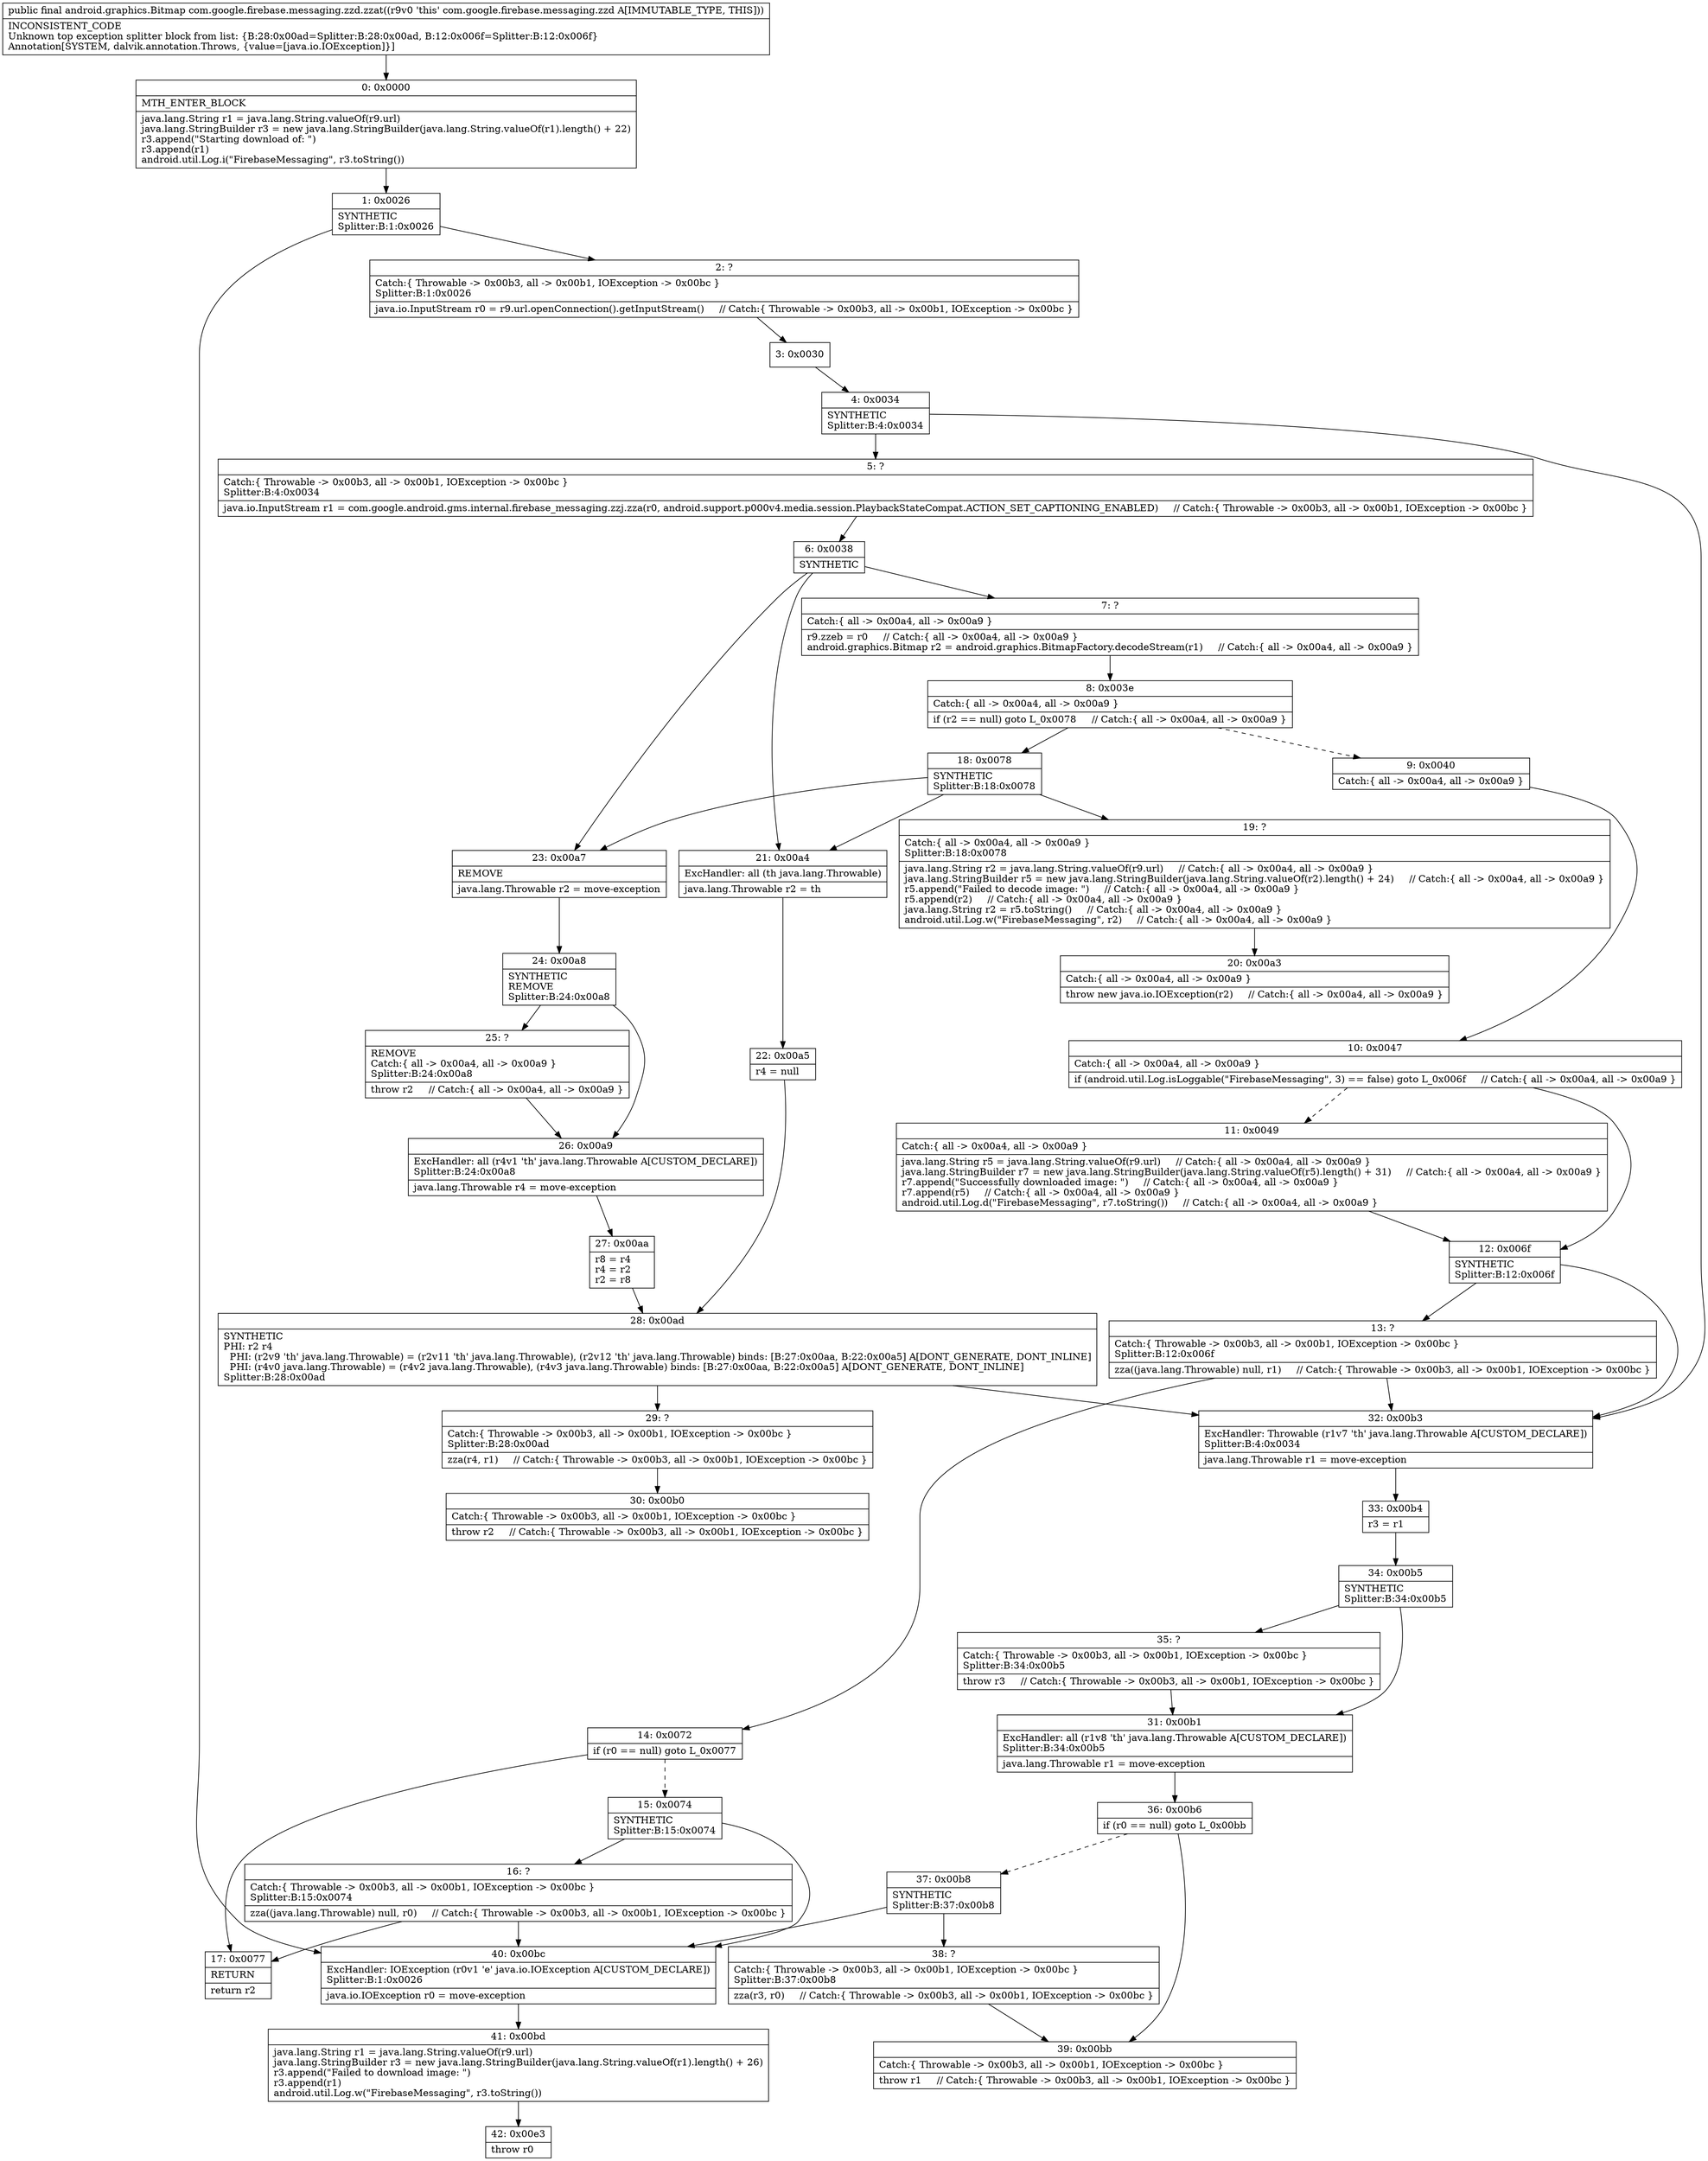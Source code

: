 digraph "CFG forcom.google.firebase.messaging.zzd.zzat()Landroid\/graphics\/Bitmap;" {
Node_0 [shape=record,label="{0\:\ 0x0000|MTH_ENTER_BLOCK\l|java.lang.String r1 = java.lang.String.valueOf(r9.url)\ljava.lang.StringBuilder r3 = new java.lang.StringBuilder(java.lang.String.valueOf(r1).length() + 22)\lr3.append(\"Starting download of: \")\lr3.append(r1)\landroid.util.Log.i(\"FirebaseMessaging\", r3.toString())\l}"];
Node_1 [shape=record,label="{1\:\ 0x0026|SYNTHETIC\lSplitter:B:1:0x0026\l}"];
Node_2 [shape=record,label="{2\:\ ?|Catch:\{ Throwable \-\> 0x00b3, all \-\> 0x00b1, IOException \-\> 0x00bc \}\lSplitter:B:1:0x0026\l|java.io.InputStream r0 = r9.url.openConnection().getInputStream()     \/\/ Catch:\{ Throwable \-\> 0x00b3, all \-\> 0x00b1, IOException \-\> 0x00bc \}\l}"];
Node_3 [shape=record,label="{3\:\ 0x0030}"];
Node_4 [shape=record,label="{4\:\ 0x0034|SYNTHETIC\lSplitter:B:4:0x0034\l}"];
Node_5 [shape=record,label="{5\:\ ?|Catch:\{ Throwable \-\> 0x00b3, all \-\> 0x00b1, IOException \-\> 0x00bc \}\lSplitter:B:4:0x0034\l|java.io.InputStream r1 = com.google.android.gms.internal.firebase_messaging.zzj.zza(r0, android.support.p000v4.media.session.PlaybackStateCompat.ACTION_SET_CAPTIONING_ENABLED)     \/\/ Catch:\{ Throwable \-\> 0x00b3, all \-\> 0x00b1, IOException \-\> 0x00bc \}\l}"];
Node_6 [shape=record,label="{6\:\ 0x0038|SYNTHETIC\l}"];
Node_7 [shape=record,label="{7\:\ ?|Catch:\{ all \-\> 0x00a4, all \-\> 0x00a9 \}\l|r9.zzeb = r0     \/\/ Catch:\{ all \-\> 0x00a4, all \-\> 0x00a9 \}\landroid.graphics.Bitmap r2 = android.graphics.BitmapFactory.decodeStream(r1)     \/\/ Catch:\{ all \-\> 0x00a4, all \-\> 0x00a9 \}\l}"];
Node_8 [shape=record,label="{8\:\ 0x003e|Catch:\{ all \-\> 0x00a4, all \-\> 0x00a9 \}\l|if (r2 == null) goto L_0x0078     \/\/ Catch:\{ all \-\> 0x00a4, all \-\> 0x00a9 \}\l}"];
Node_9 [shape=record,label="{9\:\ 0x0040|Catch:\{ all \-\> 0x00a4, all \-\> 0x00a9 \}\l}"];
Node_10 [shape=record,label="{10\:\ 0x0047|Catch:\{ all \-\> 0x00a4, all \-\> 0x00a9 \}\l|if (android.util.Log.isLoggable(\"FirebaseMessaging\", 3) == false) goto L_0x006f     \/\/ Catch:\{ all \-\> 0x00a4, all \-\> 0x00a9 \}\l}"];
Node_11 [shape=record,label="{11\:\ 0x0049|Catch:\{ all \-\> 0x00a4, all \-\> 0x00a9 \}\l|java.lang.String r5 = java.lang.String.valueOf(r9.url)     \/\/ Catch:\{ all \-\> 0x00a4, all \-\> 0x00a9 \}\ljava.lang.StringBuilder r7 = new java.lang.StringBuilder(java.lang.String.valueOf(r5).length() + 31)     \/\/ Catch:\{ all \-\> 0x00a4, all \-\> 0x00a9 \}\lr7.append(\"Successfully downloaded image: \")     \/\/ Catch:\{ all \-\> 0x00a4, all \-\> 0x00a9 \}\lr7.append(r5)     \/\/ Catch:\{ all \-\> 0x00a4, all \-\> 0x00a9 \}\landroid.util.Log.d(\"FirebaseMessaging\", r7.toString())     \/\/ Catch:\{ all \-\> 0x00a4, all \-\> 0x00a9 \}\l}"];
Node_12 [shape=record,label="{12\:\ 0x006f|SYNTHETIC\lSplitter:B:12:0x006f\l}"];
Node_13 [shape=record,label="{13\:\ ?|Catch:\{ Throwable \-\> 0x00b3, all \-\> 0x00b1, IOException \-\> 0x00bc \}\lSplitter:B:12:0x006f\l|zza((java.lang.Throwable) null, r1)     \/\/ Catch:\{ Throwable \-\> 0x00b3, all \-\> 0x00b1, IOException \-\> 0x00bc \}\l}"];
Node_14 [shape=record,label="{14\:\ 0x0072|if (r0 == null) goto L_0x0077\l}"];
Node_15 [shape=record,label="{15\:\ 0x0074|SYNTHETIC\lSplitter:B:15:0x0074\l}"];
Node_16 [shape=record,label="{16\:\ ?|Catch:\{ Throwable \-\> 0x00b3, all \-\> 0x00b1, IOException \-\> 0x00bc \}\lSplitter:B:15:0x0074\l|zza((java.lang.Throwable) null, r0)     \/\/ Catch:\{ Throwable \-\> 0x00b3, all \-\> 0x00b1, IOException \-\> 0x00bc \}\l}"];
Node_17 [shape=record,label="{17\:\ 0x0077|RETURN\l|return r2\l}"];
Node_18 [shape=record,label="{18\:\ 0x0078|SYNTHETIC\lSplitter:B:18:0x0078\l}"];
Node_19 [shape=record,label="{19\:\ ?|Catch:\{ all \-\> 0x00a4, all \-\> 0x00a9 \}\lSplitter:B:18:0x0078\l|java.lang.String r2 = java.lang.String.valueOf(r9.url)     \/\/ Catch:\{ all \-\> 0x00a4, all \-\> 0x00a9 \}\ljava.lang.StringBuilder r5 = new java.lang.StringBuilder(java.lang.String.valueOf(r2).length() + 24)     \/\/ Catch:\{ all \-\> 0x00a4, all \-\> 0x00a9 \}\lr5.append(\"Failed to decode image: \")     \/\/ Catch:\{ all \-\> 0x00a4, all \-\> 0x00a9 \}\lr5.append(r2)     \/\/ Catch:\{ all \-\> 0x00a4, all \-\> 0x00a9 \}\ljava.lang.String r2 = r5.toString()     \/\/ Catch:\{ all \-\> 0x00a4, all \-\> 0x00a9 \}\landroid.util.Log.w(\"FirebaseMessaging\", r2)     \/\/ Catch:\{ all \-\> 0x00a4, all \-\> 0x00a9 \}\l}"];
Node_20 [shape=record,label="{20\:\ 0x00a3|Catch:\{ all \-\> 0x00a4, all \-\> 0x00a9 \}\l|throw new java.io.IOException(r2)     \/\/ Catch:\{ all \-\> 0x00a4, all \-\> 0x00a9 \}\l}"];
Node_21 [shape=record,label="{21\:\ 0x00a4|ExcHandler: all (th java.lang.Throwable)\l|java.lang.Throwable r2 = th\l}"];
Node_22 [shape=record,label="{22\:\ 0x00a5|r4 = null\l}"];
Node_23 [shape=record,label="{23\:\ 0x00a7|REMOVE\l|java.lang.Throwable r2 = move\-exception\l}"];
Node_24 [shape=record,label="{24\:\ 0x00a8|SYNTHETIC\lREMOVE\lSplitter:B:24:0x00a8\l}"];
Node_25 [shape=record,label="{25\:\ ?|REMOVE\lCatch:\{ all \-\> 0x00a4, all \-\> 0x00a9 \}\lSplitter:B:24:0x00a8\l|throw r2     \/\/ Catch:\{ all \-\> 0x00a4, all \-\> 0x00a9 \}\l}"];
Node_26 [shape=record,label="{26\:\ 0x00a9|ExcHandler: all (r4v1 'th' java.lang.Throwable A[CUSTOM_DECLARE])\lSplitter:B:24:0x00a8\l|java.lang.Throwable r4 = move\-exception\l}"];
Node_27 [shape=record,label="{27\:\ 0x00aa|r8 = r4\lr4 = r2\lr2 = r8\l}"];
Node_28 [shape=record,label="{28\:\ 0x00ad|SYNTHETIC\lPHI: r2 r4 \l  PHI: (r2v9 'th' java.lang.Throwable) = (r2v11 'th' java.lang.Throwable), (r2v12 'th' java.lang.Throwable) binds: [B:27:0x00aa, B:22:0x00a5] A[DONT_GENERATE, DONT_INLINE]\l  PHI: (r4v0 java.lang.Throwable) = (r4v2 java.lang.Throwable), (r4v3 java.lang.Throwable) binds: [B:27:0x00aa, B:22:0x00a5] A[DONT_GENERATE, DONT_INLINE]\lSplitter:B:28:0x00ad\l}"];
Node_29 [shape=record,label="{29\:\ ?|Catch:\{ Throwable \-\> 0x00b3, all \-\> 0x00b1, IOException \-\> 0x00bc \}\lSplitter:B:28:0x00ad\l|zza(r4, r1)     \/\/ Catch:\{ Throwable \-\> 0x00b3, all \-\> 0x00b1, IOException \-\> 0x00bc \}\l}"];
Node_30 [shape=record,label="{30\:\ 0x00b0|Catch:\{ Throwable \-\> 0x00b3, all \-\> 0x00b1, IOException \-\> 0x00bc \}\l|throw r2     \/\/ Catch:\{ Throwable \-\> 0x00b3, all \-\> 0x00b1, IOException \-\> 0x00bc \}\l}"];
Node_31 [shape=record,label="{31\:\ 0x00b1|ExcHandler: all (r1v8 'th' java.lang.Throwable A[CUSTOM_DECLARE])\lSplitter:B:34:0x00b5\l|java.lang.Throwable r1 = move\-exception\l}"];
Node_32 [shape=record,label="{32\:\ 0x00b3|ExcHandler: Throwable (r1v7 'th' java.lang.Throwable A[CUSTOM_DECLARE])\lSplitter:B:4:0x0034\l|java.lang.Throwable r1 = move\-exception\l}"];
Node_33 [shape=record,label="{33\:\ 0x00b4|r3 = r1\l}"];
Node_34 [shape=record,label="{34\:\ 0x00b5|SYNTHETIC\lSplitter:B:34:0x00b5\l}"];
Node_35 [shape=record,label="{35\:\ ?|Catch:\{ Throwable \-\> 0x00b3, all \-\> 0x00b1, IOException \-\> 0x00bc \}\lSplitter:B:34:0x00b5\l|throw r3     \/\/ Catch:\{ Throwable \-\> 0x00b3, all \-\> 0x00b1, IOException \-\> 0x00bc \}\l}"];
Node_36 [shape=record,label="{36\:\ 0x00b6|if (r0 == null) goto L_0x00bb\l}"];
Node_37 [shape=record,label="{37\:\ 0x00b8|SYNTHETIC\lSplitter:B:37:0x00b8\l}"];
Node_38 [shape=record,label="{38\:\ ?|Catch:\{ Throwable \-\> 0x00b3, all \-\> 0x00b1, IOException \-\> 0x00bc \}\lSplitter:B:37:0x00b8\l|zza(r3, r0)     \/\/ Catch:\{ Throwable \-\> 0x00b3, all \-\> 0x00b1, IOException \-\> 0x00bc \}\l}"];
Node_39 [shape=record,label="{39\:\ 0x00bb|Catch:\{ Throwable \-\> 0x00b3, all \-\> 0x00b1, IOException \-\> 0x00bc \}\l|throw r1     \/\/ Catch:\{ Throwable \-\> 0x00b3, all \-\> 0x00b1, IOException \-\> 0x00bc \}\l}"];
Node_40 [shape=record,label="{40\:\ 0x00bc|ExcHandler: IOException (r0v1 'e' java.io.IOException A[CUSTOM_DECLARE])\lSplitter:B:1:0x0026\l|java.io.IOException r0 = move\-exception\l}"];
Node_41 [shape=record,label="{41\:\ 0x00bd|java.lang.String r1 = java.lang.String.valueOf(r9.url)\ljava.lang.StringBuilder r3 = new java.lang.StringBuilder(java.lang.String.valueOf(r1).length() + 26)\lr3.append(\"Failed to download image: \")\lr3.append(r1)\landroid.util.Log.w(\"FirebaseMessaging\", r3.toString())\l}"];
Node_42 [shape=record,label="{42\:\ 0x00e3|throw r0\l}"];
MethodNode[shape=record,label="{public final android.graphics.Bitmap com.google.firebase.messaging.zzd.zzat((r9v0 'this' com.google.firebase.messaging.zzd A[IMMUTABLE_TYPE, THIS]))  | INCONSISTENT_CODE\lUnknown top exception splitter block from list: \{B:28:0x00ad=Splitter:B:28:0x00ad, B:12:0x006f=Splitter:B:12:0x006f\}\lAnnotation[SYSTEM, dalvik.annotation.Throws, \{value=[java.io.IOException]\}]\l}"];
MethodNode -> Node_0;
Node_0 -> Node_1;
Node_1 -> Node_2;
Node_1 -> Node_40;
Node_2 -> Node_3;
Node_3 -> Node_4;
Node_4 -> Node_5;
Node_4 -> Node_32;
Node_5 -> Node_6;
Node_6 -> Node_7;
Node_6 -> Node_23;
Node_6 -> Node_21;
Node_7 -> Node_8;
Node_8 -> Node_9[style=dashed];
Node_8 -> Node_18;
Node_9 -> Node_10;
Node_10 -> Node_11[style=dashed];
Node_10 -> Node_12;
Node_11 -> Node_12;
Node_12 -> Node_13;
Node_12 -> Node_32;
Node_13 -> Node_14;
Node_13 -> Node_32;
Node_14 -> Node_15[style=dashed];
Node_14 -> Node_17;
Node_15 -> Node_16;
Node_15 -> Node_40;
Node_16 -> Node_17;
Node_16 -> Node_40;
Node_18 -> Node_19;
Node_18 -> Node_23;
Node_18 -> Node_21;
Node_19 -> Node_20;
Node_21 -> Node_22;
Node_22 -> Node_28;
Node_23 -> Node_24;
Node_24 -> Node_25;
Node_24 -> Node_26;
Node_25 -> Node_26;
Node_26 -> Node_27;
Node_27 -> Node_28;
Node_28 -> Node_29;
Node_28 -> Node_32;
Node_29 -> Node_30;
Node_31 -> Node_36;
Node_32 -> Node_33;
Node_33 -> Node_34;
Node_34 -> Node_35;
Node_34 -> Node_31;
Node_35 -> Node_31;
Node_36 -> Node_37[style=dashed];
Node_36 -> Node_39;
Node_37 -> Node_38;
Node_37 -> Node_40;
Node_38 -> Node_39;
Node_40 -> Node_41;
Node_41 -> Node_42;
}

